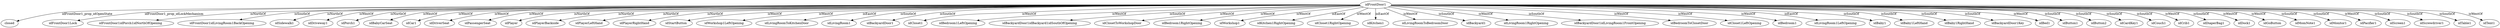 strict digraph  {
idFrontDoor1 [node_type=entity_node];
closed [node_type=property_node];
idFrontDoor1Lock [node_type=property_node];
idFrontDoor1idPorch1idNorthOfOpening [node_type=entity_node];
idFrontDoor1idLivingRoom1BackOpening [node_type=entity_node];
idSidewalk1 [node_type=entity_node];
idDriveway1 [node_type=entity_node];
idPorch1 [node_type=entity_node];
idBabyCarSeat [node_type=entity_node];
idCar1 [node_type=entity_node];
idDriverSeat [node_type=entity_node];
idPassengerSeat [node_type=entity_node];
idPlayer [node_type=entity_node];
idPlayerBackside [node_type=entity_node];
idPlayerLeftHand [node_type=entity_node];
idPlayerRightHand [node_type=entity_node];
idStartButton [node_type=entity_node];
idWorkshop1LeftOpening [node_type=entity_node];
idLivingRoomToKitchenDoor [node_type=entity_node];
idLivingRoom1 [node_type=entity_node];
idBackyardDoor1 [node_type=entity_node];
idCloset1 [node_type=entity_node];
idBedroom1LeftOpening [node_type=entity_node];
idBackyardDoor1idBackyard1idSouthOfOpening [node_type=entity_node];
idClosetToWorkshopDoor [node_type=entity_node];
idBedroom1RightOpening [node_type=entity_node];
idWorkshop1 [node_type=entity_node];
idKitchen1RightOpening [node_type=entity_node];
idCloset1RightOpening [node_type=entity_node];
idKitchen1 [node_type=entity_node];
idLivingRoomToBedroomDoor [node_type=entity_node];
idBackyard1 [node_type=entity_node];
idLivingRoom1RightOpening [node_type=entity_node];
idBackyardDoor1idLivingRoom1FrontOpening [node_type=entity_node];
idBedroomToClosetDoor [node_type=entity_node];
idCloset1LeftOpening [node_type=entity_node];
idBedroom1 [node_type=entity_node];
idLivingRoom1LeftOpening [node_type=entity_node];
idBaby1 [node_type=entity_node];
idBaby1LeftHand [node_type=entity_node];
idBaby1RightHand [node_type=entity_node];
idBackyardDoor1Key [node_type=entity_node];
idBed1 [node_type=entity_node];
idButton1 [node_type=entity_node];
idButton2 [node_type=entity_node];
idCardKey1 [node_type=entity_node];
idCouch1 [node_type=entity_node];
idCrib1 [node_type=entity_node];
idDiaperBag1 [node_type=entity_node];
idDock1 [node_type=entity_node];
idGoButton [node_type=entity_node];
idMomNote1 [node_type=entity_node];
idMonitor1 [node_type=entity_node];
idPacifier1 [node_type=entity_node];
idScreen1 [node_type=entity_node];
idScrewdriver1 [node_type=entity_node];
idTable1 [node_type=entity_node];
idTent1 [node_type=entity_node];
idFrontDoor1 -> closed  [edge_type=property, label=idFrontDoor1_prop_idOpenState];
idFrontDoor1 -> idFrontDoor1Lock  [edge_type=property, label=idFrontDoor1_prop_idLockMechanism];
idFrontDoor1 -> idFrontDoor1idPorch1idNorthOfOpening  [edge_type=relationship, label=isNorthOf];
idFrontDoor1 -> idFrontDoor1idLivingRoom1BackOpening  [edge_type=relationship, label=isSouthOf];
idFrontDoor1 -> idSidewalk1  [edge_type=relationship, label=isNorthOf];
idFrontDoor1 -> idDriveway1  [edge_type=relationship, label=isWestOf];
idFrontDoor1 -> idPorch1  [edge_type=relationship, label=isNorthOf];
idFrontDoor1 -> idBabyCarSeat  [edge_type=relationship, label=isWestOf];
idFrontDoor1 -> idCar1  [edge_type=relationship, label=isWestOf];
idFrontDoor1 -> idDriverSeat  [edge_type=relationship, label=isWestOf];
idFrontDoor1 -> idPassengerSeat  [edge_type=relationship, label=isWestOf];
idFrontDoor1 -> idPlayer  [edge_type=relationship, label=isNorthOf];
idFrontDoor1 -> idPlayerBackside  [edge_type=relationship, label=isNorthOf];
idFrontDoor1 -> idPlayerLeftHand  [edge_type=relationship, label=isNorthOf];
idFrontDoor1 -> idPlayerRightHand  [edge_type=relationship, label=isNorthOf];
idFrontDoor1 -> idStartButton  [edge_type=relationship, label=isWestOf];
idFrontDoor1 -> idWorkshop1LeftOpening  [edge_type=relationship, label=isWestOf];
idFrontDoor1 -> idLivingRoomToKitchenDoor  [edge_type=relationship, label=isEastOf];
idFrontDoor1 -> idLivingRoom1  [edge_type=relationship, label=isSouthOf];
idFrontDoor1 -> idBackyardDoor1  [edge_type=relationship, label=isSouthOf];
idFrontDoor1 -> idCloset1  [edge_type=relationship, label=isWestOf];
idFrontDoor1 -> idBedroom1LeftOpening  [edge_type=relationship, label=isWestOf];
idFrontDoor1 -> idBackyardDoor1idBackyard1idSouthOfOpening  [edge_type=relationship, label=isSouthOf];
idFrontDoor1 -> idClosetToWorkshopDoor  [edge_type=relationship, label=isWestOf];
idFrontDoor1 -> idBedroom1RightOpening  [edge_type=relationship, label=isWestOf];
idFrontDoor1 -> idWorkshop1  [edge_type=relationship, label=isWestOf];
idFrontDoor1 -> idKitchen1RightOpening  [edge_type=relationship, label=isEastOf];
idFrontDoor1 -> idCloset1RightOpening  [edge_type=relationship, label=isWestOf];
idFrontDoor1 -> idKitchen1  [edge_type=relationship, label=isEastOf];
idFrontDoor1 -> idLivingRoomToBedroomDoor  [edge_type=relationship, label=isWestOf];
idFrontDoor1 -> idBackyard1  [edge_type=relationship, label=isSouthOf];
idFrontDoor1 -> idLivingRoom1RightOpening  [edge_type=relationship, label=isWestOf];
idFrontDoor1 -> idBackyardDoor1idLivingRoom1FrontOpening  [edge_type=relationship, label=isSouthOf];
idFrontDoor1 -> idBedroomToClosetDoor  [edge_type=relationship, label=isWestOf];
idFrontDoor1 -> idCloset1LeftOpening  [edge_type=relationship, label=isWestOf];
idFrontDoor1 -> idBedroom1  [edge_type=relationship, label=isWestOf];
idFrontDoor1 -> idLivingRoom1LeftOpening  [edge_type=relationship, label=isEastOf];
idFrontDoor1 -> idBaby1  [edge_type=relationship, label=isSouthOf];
idFrontDoor1 -> idBaby1LeftHand  [edge_type=relationship, label=isSouthOf];
idFrontDoor1 -> idBaby1RightHand  [edge_type=relationship, label=isSouthOf];
idFrontDoor1 -> idBackyardDoor1Key  [edge_type=relationship, label=isSouthOf];
idFrontDoor1 -> idBed1  [edge_type=relationship, label=isWestOf];
idFrontDoor1 -> idButton1  [edge_type=relationship, label=isSouthOf];
idFrontDoor1 -> idButton2  [edge_type=relationship, label=isSouthOf];
idFrontDoor1 -> idCardKey1  [edge_type=relationship, label=isSouthOf];
idFrontDoor1 -> idCouch1  [edge_type=relationship, label=isSouthOf];
idFrontDoor1 -> idCrib1  [edge_type=relationship, label=isWestOf];
idFrontDoor1 -> idDiaperBag1  [edge_type=relationship, label=isSouthOf];
idFrontDoor1 -> idDock1  [edge_type=relationship, label=isWestOf];
idFrontDoor1 -> idGoButton  [edge_type=relationship, label=isWestOf];
idFrontDoor1 -> idMomNote1  [edge_type=relationship, label=isSouthOf];
idFrontDoor1 -> idMonitor1  [edge_type=relationship, label=isSouthOf];
idFrontDoor1 -> idPacifier1  [edge_type=relationship, label=isWestOf];
idFrontDoor1 -> idScreen1  [edge_type=relationship, label=isSouthOf];
idFrontDoor1 -> idScrewdriver1  [edge_type=relationship, label=isSouthOf];
idFrontDoor1 -> idTable1  [edge_type=relationship, label=isSouthOf];
idFrontDoor1 -> idTent1  [edge_type=relationship, label=isWestOf];
}
